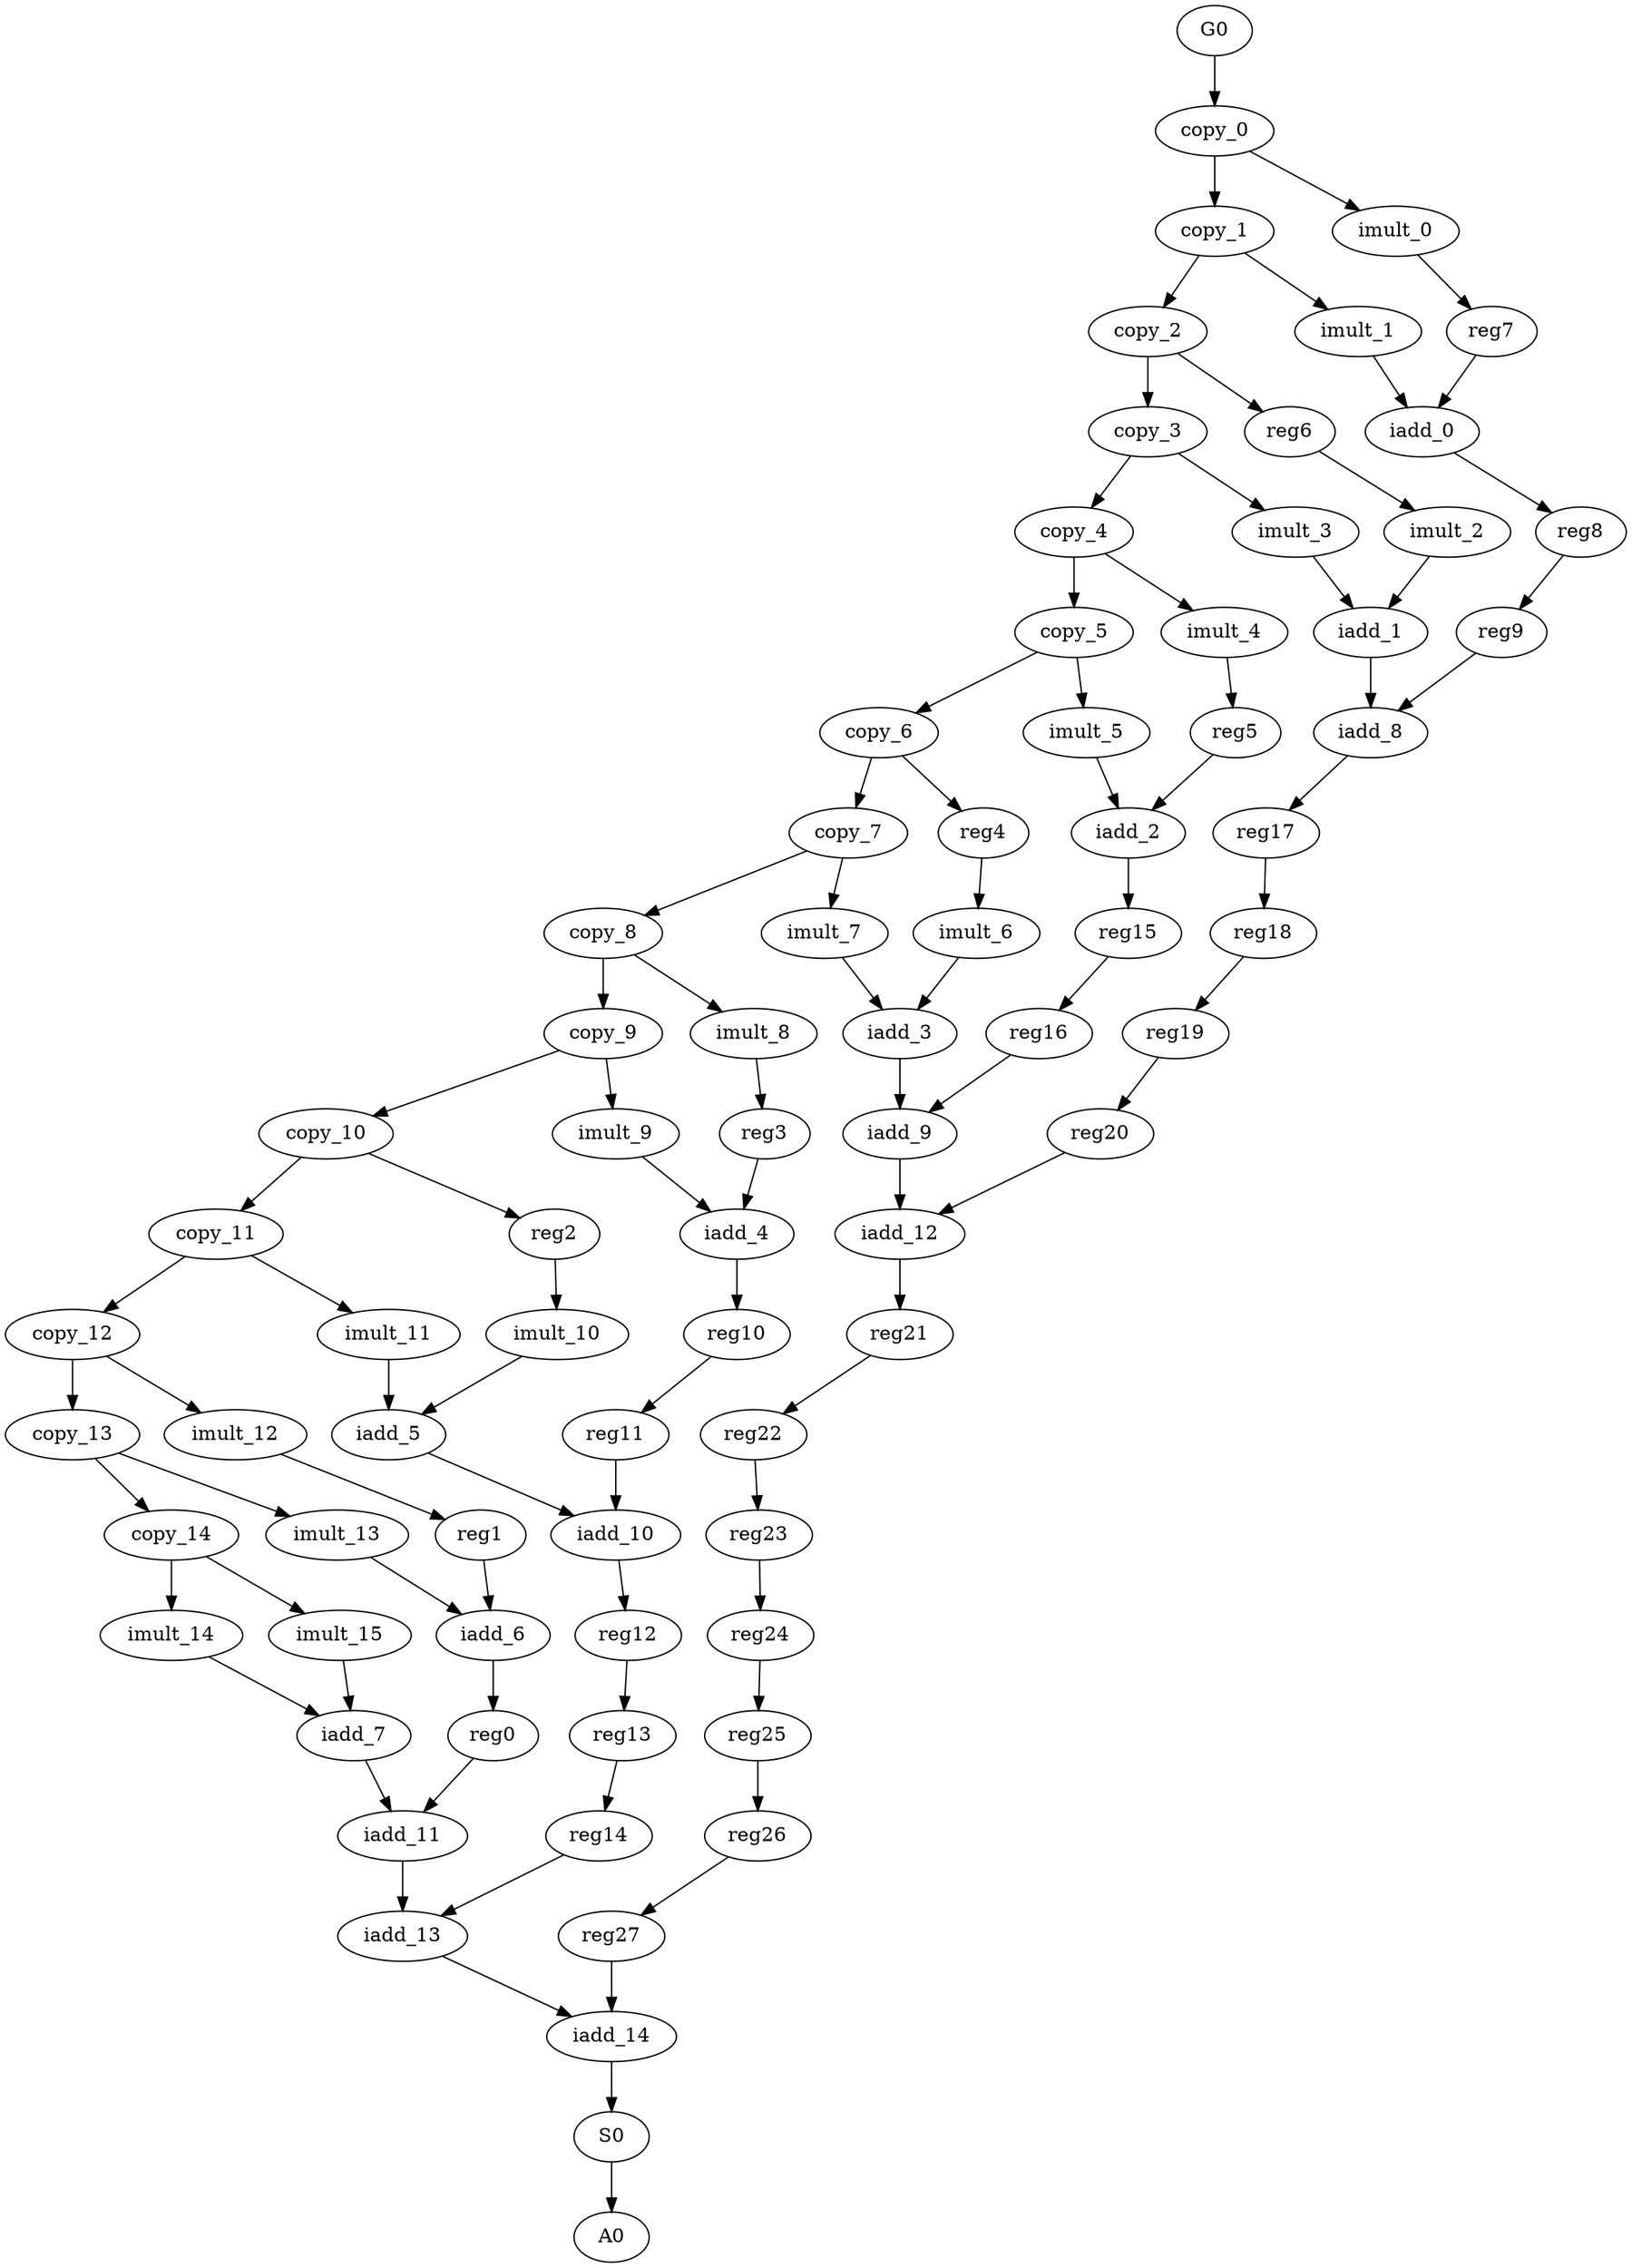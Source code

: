 digraph G {
    G0;
    copy_0;
    copy_10;
    copy_11;
    reg2;
    copy_3;
    copy_4;
    imult_3;
    imult_11;
    iadd_5;
    iadd_7;
    iadd_11;
    iadd_10;
    iadd_13;
    iadd_14;
    copy_7;
    imult_7;
    copy_8;
    iadd_0;
    reg8;
    iadd_9;
    iadd_12;
    S0;
    A0;
    imult_6;
    iadd_3;
    iadd_1;
    iadd_8;
    reg12;
    reg21;
    imult_5;
    iadd_2;
    imult_12;
    reg1;
    imult_1;
    imult_9;
    iadd_4;
    imult_13;
    iadd_6;
    imult_14;
    copy_1;
    imult_0;
    imult_8;
    reg3;
    imult_4;
    reg5;
    copy_5;
    copy_6;
    imult_10;
    imult_15;
    reg7;
    copy_12;
    imult_2;
    reg17;
    reg4;
    copy_13;
    reg15;
    reg10;
    copy_14;
    copy_9;
    copy_2;
    reg6;
    reg0;
    reg18;
    reg19;
    reg20;
    reg11;
    reg16;
    reg13;
    reg14;
    reg9;
    reg22;
    reg23;
    reg24;
    reg25;
    reg26;
    reg27;
    G0 -> copy_0 [weight=0];
    copy_0 -> copy_1 [weight=2];
    copy_0 -> imult_0 [weight=0];
    copy_10 -> copy_11 [weight=0];
    copy_10 -> reg2 [weight=0];
    copy_11 -> copy_12 [weight=0];
    copy_11 -> imult_11 [weight=0];
    reg2 -> imult_10 [weight=0];
    copy_3 -> copy_4 [weight=0];
    copy_3 -> imult_3 [weight=0];
    copy_4 -> imult_4 [weight=0];
    copy_4 -> copy_5 [weight=2];
    imult_3 -> iadd_1 [weight=0];
    imult_11 -> iadd_5 [weight=4];
    iadd_5 -> iadd_10 [weight=0];
    iadd_7 -> iadd_11 [weight=0];
    iadd_11 -> iadd_13 [weight=8];
    iadd_10 -> reg12 [weight=0];
    iadd_13 -> iadd_14 [weight=0];
    iadd_14 -> S0 [weight=0];
    copy_7 -> imult_7 [weight=0];
    copy_7 -> copy_8 [weight=0];
    imult_7 -> iadd_3 [weight=0];
    copy_8 -> copy_9 [weight=2];
    copy_8 -> imult_8 [weight=0];
    iadd_0 -> reg8 [weight=0];
    reg8 -> reg9 [weight=0];
    iadd_9 -> iadd_12 [weight=1];
    iadd_12 -> reg21 [weight=2];
    S0 -> A0 [weight=0];
    imult_6 -> iadd_3 [weight=0];
    iadd_3 -> iadd_9 [weight=3];
    iadd_1 -> iadd_8 [weight=2];
    iadd_8 -> reg17 [weight=0];
    reg12 -> reg13 [weight=0];
    reg21 -> reg22 [weight=0];
    imult_5 -> iadd_2 [weight=0];
    iadd_2 -> reg15 [weight=3];
    imult_12 -> reg1 [weight=0];
    reg1 -> iadd_6 [weight=0];
    imult_1 -> iadd_0 [weight=0];
    imult_9 -> iadd_4 [weight=0];
    iadd_4 -> reg10 [weight=2];
    imult_13 -> iadd_6 [weight=0];
    iadd_6 -> reg0 [weight=4];
    imult_14 -> iadd_7 [weight=0];
    copy_1 -> copy_2 [weight=0];
    copy_1 -> imult_1 [weight=0];
    imult_0 -> reg7 [weight=0];
    imult_8 -> reg3 [weight=0];
    reg3 -> iadd_4 [weight=0];
    imult_4 -> reg5 [weight=0];
    reg5 -> iadd_2 [weight=0];
    copy_5 -> imult_5 [weight=0];
    copy_5 -> copy_6 [weight=0];
    copy_6 -> copy_7 [weight=0];
    copy_6 -> reg4 [weight=0];
    imult_10 -> iadd_5 [weight=0];
    imult_15 -> iadd_7 [weight=0];
    reg7 -> iadd_0 [weight=0];
    copy_12 -> imult_12 [weight=0];
    copy_12 -> copy_13 [weight=2];
    imult_2 -> iadd_1 [weight=0];
    reg17 -> reg18 [weight=0];
    reg4 -> imult_6 [weight=0];
    copy_13 -> imult_13 [weight=0];
    copy_13 -> copy_14 [weight=0];
    reg15 -> reg16 [weight=0];
    reg10 -> reg11 [weight=0];
    copy_14 -> imult_14 [weight=2];
    copy_14 -> imult_15 [weight=0];
    copy_9 -> imult_9 [weight=0];
    copy_9 -> copy_10 [weight=0];
    copy_2 -> copy_3 [weight=2];
    copy_2 -> reg6 [weight=0];
    reg6 -> imult_2 [weight=0];
    reg0 -> iadd_11 [weight=0];
    reg18 -> reg19 [weight=0];
    reg19 -> reg20 [weight=0];
    reg20 -> iadd_12 [weight=0];
    reg11 -> iadd_10 [weight=2];
    reg16 -> iadd_9 [weight=0];
    reg13 -> reg14 [weight=0];
    reg14 -> iadd_13 [weight=0];
    reg9 -> iadd_8 [weight=0];
    reg22 -> reg23 [weight=0];
    reg23 -> reg24 [weight=0];
    reg24 -> reg25 [weight=0];
    reg25 -> reg26 [weight=1];
    reg26 -> reg27 [weight=0];
    reg27 -> iadd_14 [weight=3];
}
